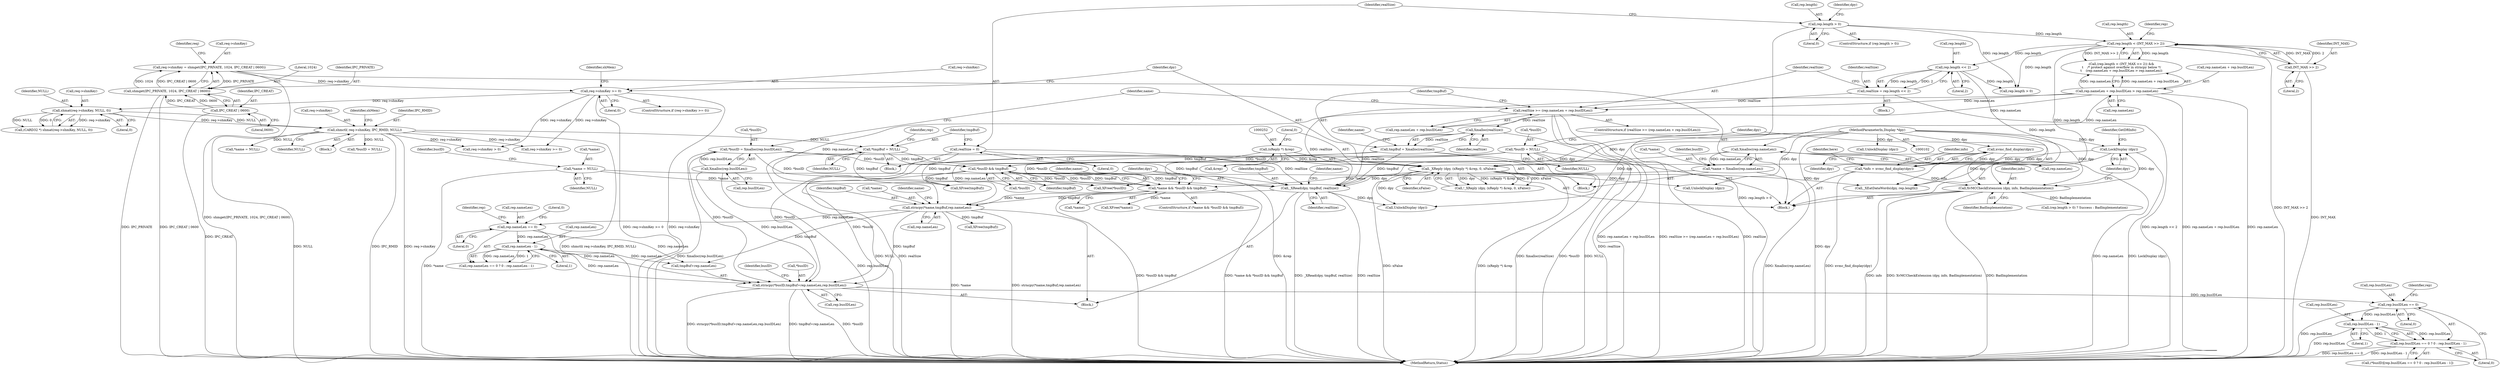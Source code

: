 digraph "0_libXvMC_2cd95e7da8367cccdcdd5c9b160012d1dec5cbdb@API" {
"1000388" [label="(Call,strncpy(*busID,tmpBuf+rep.nameLen,rep.busIDLen))"];
"1000355" [label="(Call,*busID && tmpBuf)"];
"1000137" [label="(Call,*busID = NULL)"];
"1000344" [label="(Call,*busID = Xmalloc(rep.busIDLen))"];
"1000347" [label="(Call,Xmalloc(rep.busIDLen))"];
"1000333" [label="(Call,tmpBuf = Xmalloc(realSize))"];
"1000335" [label="(Call,Xmalloc(realSize))"];
"1000323" [label="(Call,realSize >= (rep.nameLen + rep.busIDLen))"];
"1000315" [label="(Call,realSize = rep.length << 2)"];
"1000317" [label="(Call,rep.length << 2)"];
"1000296" [label="(Call,rep.length < (INT_MAX >> 2))"];
"1000280" [label="(Call,rep.length > 0)"];
"1000300" [label="(Call,INT_MAX >> 2)"];
"1000303" [label="(Call,rep.nameLen + rep.busIDLen > rep.nameLen)"];
"1000291" [label="(Call,*tmpBuf = NULL)"];
"1000190" [label="(Call,shmctl( req->shmKey, IPC_RMID, NULL))"];
"1000184" [label="(Call,shmat(req->shmKey, NULL, 0))"];
"1000174" [label="(Call,req->shmKey >= 0)"];
"1000163" [label="(Call,req->shmKey = shmget(IPC_PRIVATE, 1024, IPC_CREAT | 0600))"];
"1000167" [label="(Call,shmget(IPC_PRIVATE, 1024, IPC_CREAT | 0600))"];
"1000170" [label="(Call,IPC_CREAT | 0600)"];
"1000364" [label="(Call,strncpy(*name,tmpBuf,rep.nameLen))"];
"1000352" [label="(Call,*name && *busID && tmpBuf)"];
"1000133" [label="(Call,*name = NULL)"];
"1000337" [label="(Call,*name = Xmalloc(rep.nameLen))"];
"1000340" [label="(Call,Xmalloc(rep.nameLen))"];
"1000360" [label="(Call,_XRead(dpy, tmpBuf, realSize))"];
"1000249" [label="(Call,_XReply (dpy, (xReply *) &rep, 0, xFalse))"];
"1000145" [label="(Call,LockDisplay (dpy))"];
"1000141" [label="(Call,XvMCCheckExtension (dpy, info, BadImplementation))"];
"1000115" [label="(Call,xvmc_find_display(dpy))"];
"1000103" [label="(MethodParameterIn,Display *dpy)"];
"1000113" [label="(Call,*info = xvmc_find_display(dpy))"];
"1000251" [label="(Call,(xReply *) &rep)"];
"1000287" [label="(Call,realSize = 0)"];
"1000376" [label="(Call,rep.nameLen == 0)"];
"1000382" [label="(Call,rep.nameLen - 1)"];
"1000404" [label="(Call,rep.busIDLen == 0)"];
"1000410" [label="(Call,rep.busIDLen - 1)"];
"1000403" [label="(Call,rep.busIDLen == 0 ? 0 : rep.busIDLen - 1)"];
"1000423" [label="(Call,*name = NULL)"];
"1000249" [label="(Call,_XReply (dpy, (xReply *) &rep, 0, xFalse))"];
"1000163" [label="(Call,req->shmKey = shmget(IPC_PRIVATE, 1024, IPC_CREAT | 0600))"];
"1000422" [label="(Identifier,name)"];
"1000191" [label="(Call,req->shmKey)"];
"1000116" [label="(Identifier,dpy)"];
"1000384" [label="(Identifier,rep)"];
"1000482" [label="(Call,(rep.length > 0) ? Success : BadImplementation)"];
"1000250" [label="(Identifier,dpy)"];
"1000303" [label="(Call,rep.nameLen + rep.busIDLen > rep.nameLen)"];
"1000448" [label="(Identifier,dpy)"];
"1000280" [label="(Call,rep.length > 0)"];
"1000176" [label="(Identifier,req)"];
"1000360" [label="(Call,_XRead(dpy, tmpBuf, realSize))"];
"1000490" [label="(MethodReturn,Status)"];
"1000179" [label="(Block,)"];
"1000297" [label="(Call,rep.length)"];
"1000125" [label="(Identifier,here)"];
"1000291" [label="(Call,*tmpBuf = NULL)"];
"1000292" [label="(Identifier,tmpBuf)"];
"1000143" [label="(Identifier,info)"];
"1000377" [label="(Call,rep.nameLen)"];
"1000281" [label="(Call,rep.length)"];
"1000345" [label="(Call,*busID)"];
"1000304" [label="(Call,rep.nameLen + rep.busIDLen)"];
"1000391" [label="(Call,tmpBuf+rep.nameLen)"];
"1000134" [label="(Call,*name)"];
"1000396" [label="(Call,rep.busIDLen)"];
"1000410" [label="(Call,rep.busIDLen - 1)"];
"1000366" [label="(Identifier,name)"];
"1000172" [label="(Literal,0600)"];
"1000344" [label="(Call,*busID = Xmalloc(rep.busIDLen))"];
"1000356" [label="(Call,*busID)"];
"1000436" [label="(Call,_XEatDataWords(dpy, rep.length))"];
"1000380" [label="(Literal,0)"];
"1000434" [label="(Call,XFree(tmpBuf))"];
"1000306" [label="(Identifier,rep)"];
"1000361" [label="(Identifier,dpy)"];
"1000293" [label="(Identifier,NULL)"];
"1000185" [label="(Call,req->shmKey)"];
"1000300" [label="(Call,INT_MAX >> 2)"];
"1000382" [label="(Call,rep.nameLen - 1)"];
"1000374" [label="(Identifier,name)"];
"1000430" [label="(Call,*busID = NULL)"];
"1000340" [label="(Call,Xmalloc(rep.nameLen))"];
"1000288" [label="(Identifier,realSize)"];
"1000142" [label="(Identifier,dpy)"];
"1000376" [label="(Call,rep.nameLen == 0)"];
"1000148" [label="(Identifier,GetDRInfo)"];
"1000170" [label="(Call,IPC_CREAT | 0600)"];
"1000339" [label="(Identifier,name)"];
"1000140" [label="(Identifier,NULL)"];
"1000367" [label="(Identifier,tmpBuf)"];
"1000364" [label="(Call,strncpy(*name,tmpBuf,rep.nameLen))"];
"1000167" [label="(Call,shmget(IPC_PRIVATE, 1024, IPC_CREAT | 0600))"];
"1000318" [label="(Call,rep.length)"];
"1000174" [label="(Call,req->shmKey >= 0)"];
"1000412" [label="(Identifier,rep)"];
"1000363" [label="(Identifier,realSize)"];
"1000323" [label="(Call,realSize >= (rep.nameLen + rep.busIDLen))"];
"1000427" [label="(Call,XFree(*busID))"];
"1000164" [label="(Call,req->shmKey)"];
"1000184" [label="(Call,shmat(req->shmKey, NULL, 0))"];
"1000381" [label="(Literal,0)"];
"1000190" [label="(Call,shmctl( req->shmKey, IPC_RMID, NULL))"];
"1000182" [label="(Call,(CARD32 *) shmat(req->shmKey, NULL, 0))"];
"1000359" [label="(Block,)"];
"1000346" [label="(Identifier,busID)"];
"1000141" [label="(Call,XvMCCheckExtension (dpy, info, BadImplementation))"];
"1000411" [label="(Call,rep.busIDLen)"];
"1000284" [label="(Literal,0)"];
"1000375" [label="(Call,rep.nameLen == 0 ? 0 : rep.nameLen - 1)"];
"1000287" [label="(Call,realSize = 0)"];
"1000362" [label="(Identifier,tmpBuf)"];
"1000139" [label="(Identifier,busID)"];
"1000332" [label="(Block,)"];
"1000298" [label="(Identifier,rep)"];
"1000483" [label="(Call,rep.length > 0)"];
"1000333" [label="(Call,tmpBuf = Xmalloc(realSize))"];
"1000251" [label="(Call,(xReply *) &rep)"];
"1000354" [label="(Identifier,name)"];
"1000324" [label="(Identifier,realSize)"];
"1000403" [label="(Call,rep.busIDLen == 0 ? 0 : rep.busIDLen - 1)"];
"1000138" [label="(Call,*busID)"];
"1000103" [label="(MethodParameterIn,Display *dpy)"];
"1000295" [label="(Call,(rep.length < (INT_MAX >> 2)) &&\n\t    /* protect against overflow in strncpy below */\n\t    (rep.nameLen + rep.busIDLen > rep.nameLen))"];
"1000352" [label="(Call,*name && *busID && tmpBuf)"];
"1000302" [label="(Literal,2)"];
"1000111" [label="(Block,)"];
"1000311" [label="(Call,rep.nameLen)"];
"1000115" [label="(Call,xvmc_find_display(dpy))"];
"1000315" [label="(Call,realSize = rep.length << 2)"];
"1000279" [label="(ControlStructure,if (rep.length > 0))"];
"1000317" [label="(Call,rep.length << 2)"];
"1000169" [label="(Literal,1024)"];
"1000189" [label="(Literal,0)"];
"1000136" [label="(Identifier,NULL)"];
"1000256" [label="(Identifier,xFalse)"];
"1000296" [label="(Call,rep.length < (INT_MAX >> 2))"];
"1000168" [label="(Identifier,IPC_PRIVATE)"];
"1000358" [label="(Identifier,tmpBuf)"];
"1000188" [label="(Identifier,NULL)"];
"1000181" [label="(Identifier,shMem)"];
"1000314" [label="(Block,)"];
"1000338" [label="(Call,*name)"];
"1000348" [label="(Call,rep.busIDLen)"];
"1000322" [label="(ControlStructure,if (realSize >= (rep.nameLen + rep.busIDLen)))"];
"1000472" [label="(Call,req->shmKey > 0)"];
"1000195" [label="(Identifier,NULL)"];
"1000325" [label="(Call,rep.nameLen + rep.busIDLen)"];
"1000409" [label="(Literal,0)"];
"1000253" [label="(Call,&rep)"];
"1000144" [label="(Identifier,BadImplementation)"];
"1000137" [label="(Call,*busID = NULL)"];
"1000351" [label="(ControlStructure,if (*name && *busID && tmpBuf))"];
"1000388" [label="(Call,strncpy(*busID,tmpBuf+rep.nameLen,rep.busIDLen))"];
"1000248" [label="(Call,!_XReply (dpy, (xReply *) &rep, 0, xFalse))"];
"1000197" [label="(Identifier,shMem)"];
"1000146" [label="(Identifier,dpy)"];
"1000386" [label="(Literal,1)"];
"1000175" [label="(Call,req->shmKey)"];
"1000365" [label="(Call,*name)"];
"1000194" [label="(Identifier,IPC_RMID)"];
"1000416" [label="(Call,XFree(tmpBuf))"];
"1000447" [label="(Call,UnlockDisplay (dpy))"];
"1000402" [label="(Identifier,busID)"];
"1000334" [label="(Identifier,tmpBuf)"];
"1000383" [label="(Call,rep.nameLen)"];
"1000262" [label="(Call,req->shmKey >= 0)"];
"1000258" [label="(Call,UnlockDisplay (dpy))"];
"1000133" [label="(Call,*name = NULL)"];
"1000389" [label="(Call,*busID)"];
"1000289" [label="(Literal,0)"];
"1000404" [label="(Call,rep.busIDLen == 0)"];
"1000178" [label="(Literal,0)"];
"1000341" [label="(Call,rep.nameLen)"];
"1000113" [label="(Call,*info = xvmc_find_display(dpy))"];
"1000173" [label="(ControlStructure,if (req->shmKey >= 0))"];
"1000301" [label="(Identifier,INT_MAX)"];
"1000114" [label="(Identifier,info)"];
"1000347" [label="(Call,Xmalloc(rep.busIDLen))"];
"1000335" [label="(Call,Xmalloc(realSize))"];
"1000337" [label="(Call,*name = Xmalloc(rep.nameLen))"];
"1000355" [label="(Call,*busID && tmpBuf)"];
"1000145" [label="(Call,LockDisplay (dpy))"];
"1000408" [label="(Literal,0)"];
"1000400" [label="(Call,(*busID)[rep.busIDLen == 0 ? 0 : rep.busIDLen - 1])"];
"1000316" [label="(Identifier,realSize)"];
"1000321" [label="(Literal,2)"];
"1000285" [label="(Block,)"];
"1000414" [label="(Literal,1)"];
"1000336" [label="(Identifier,realSize)"];
"1000353" [label="(Call,*name)"];
"1000171" [label="(Identifier,IPC_CREAT)"];
"1000420" [label="(Call,XFree(*name))"];
"1000441" [label="(Call,UnlockDisplay (dpy))"];
"1000368" [label="(Call,rep.nameLen)"];
"1000255" [label="(Literal,0)"];
"1000405" [label="(Call,rep.busIDLen)"];
"1000388" -> "1000359"  [label="AST: "];
"1000388" -> "1000396"  [label="CFG: "];
"1000389" -> "1000388"  [label="AST: "];
"1000391" -> "1000388"  [label="AST: "];
"1000396" -> "1000388"  [label="AST: "];
"1000402" -> "1000388"  [label="CFG: "];
"1000388" -> "1000490"  [label="DDG: *busID"];
"1000388" -> "1000490"  [label="DDG: strncpy(*busID,tmpBuf+rep.nameLen,rep.busIDLen)"];
"1000388" -> "1000490"  [label="DDG: tmpBuf+rep.nameLen"];
"1000355" -> "1000388"  [label="DDG: *busID"];
"1000137" -> "1000388"  [label="DDG: *busID"];
"1000344" -> "1000388"  [label="DDG: *busID"];
"1000364" -> "1000388"  [label="DDG: tmpBuf"];
"1000376" -> "1000388"  [label="DDG: rep.nameLen"];
"1000382" -> "1000388"  [label="DDG: rep.nameLen"];
"1000347" -> "1000388"  [label="DDG: rep.busIDLen"];
"1000388" -> "1000404"  [label="DDG: rep.busIDLen"];
"1000355" -> "1000352"  [label="AST: "];
"1000355" -> "1000356"  [label="CFG: "];
"1000355" -> "1000358"  [label="CFG: "];
"1000356" -> "1000355"  [label="AST: "];
"1000358" -> "1000355"  [label="AST: "];
"1000352" -> "1000355"  [label="CFG: "];
"1000355" -> "1000352"  [label="DDG: *busID"];
"1000355" -> "1000352"  [label="DDG: tmpBuf"];
"1000137" -> "1000355"  [label="DDG: *busID"];
"1000344" -> "1000355"  [label="DDG: *busID"];
"1000333" -> "1000355"  [label="DDG: tmpBuf"];
"1000291" -> "1000355"  [label="DDG: tmpBuf"];
"1000355" -> "1000360"  [label="DDG: tmpBuf"];
"1000355" -> "1000427"  [label="DDG: *busID"];
"1000355" -> "1000434"  [label="DDG: tmpBuf"];
"1000137" -> "1000111"  [label="AST: "];
"1000137" -> "1000140"  [label="CFG: "];
"1000138" -> "1000137"  [label="AST: "];
"1000140" -> "1000137"  [label="AST: "];
"1000142" -> "1000137"  [label="CFG: "];
"1000137" -> "1000490"  [label="DDG: NULL"];
"1000137" -> "1000490"  [label="DDG: *busID"];
"1000137" -> "1000427"  [label="DDG: *busID"];
"1000344" -> "1000332"  [label="AST: "];
"1000344" -> "1000347"  [label="CFG: "];
"1000345" -> "1000344"  [label="AST: "];
"1000347" -> "1000344"  [label="AST: "];
"1000354" -> "1000344"  [label="CFG: "];
"1000344" -> "1000490"  [label="DDG: Xmalloc(rep.busIDLen)"];
"1000347" -> "1000344"  [label="DDG: rep.busIDLen"];
"1000344" -> "1000427"  [label="DDG: *busID"];
"1000347" -> "1000348"  [label="CFG: "];
"1000348" -> "1000347"  [label="AST: "];
"1000347" -> "1000490"  [label="DDG: rep.busIDLen"];
"1000333" -> "1000332"  [label="AST: "];
"1000333" -> "1000335"  [label="CFG: "];
"1000334" -> "1000333"  [label="AST: "];
"1000335" -> "1000333"  [label="AST: "];
"1000339" -> "1000333"  [label="CFG: "];
"1000333" -> "1000490"  [label="DDG: Xmalloc(realSize)"];
"1000335" -> "1000333"  [label="DDG: realSize"];
"1000333" -> "1000360"  [label="DDG: tmpBuf"];
"1000333" -> "1000434"  [label="DDG: tmpBuf"];
"1000335" -> "1000336"  [label="CFG: "];
"1000336" -> "1000335"  [label="AST: "];
"1000335" -> "1000490"  [label="DDG: realSize"];
"1000323" -> "1000335"  [label="DDG: realSize"];
"1000335" -> "1000360"  [label="DDG: realSize"];
"1000323" -> "1000322"  [label="AST: "];
"1000323" -> "1000325"  [label="CFG: "];
"1000324" -> "1000323"  [label="AST: "];
"1000325" -> "1000323"  [label="AST: "];
"1000334" -> "1000323"  [label="CFG: "];
"1000354" -> "1000323"  [label="CFG: "];
"1000323" -> "1000490"  [label="DDG: realSize"];
"1000323" -> "1000490"  [label="DDG: rep.nameLen + rep.busIDLen"];
"1000323" -> "1000490"  [label="DDG: realSize >= (rep.nameLen + rep.busIDLen)"];
"1000315" -> "1000323"  [label="DDG: realSize"];
"1000303" -> "1000323"  [label="DDG: rep.nameLen"];
"1000323" -> "1000360"  [label="DDG: realSize"];
"1000315" -> "1000314"  [label="AST: "];
"1000315" -> "1000317"  [label="CFG: "];
"1000316" -> "1000315"  [label="AST: "];
"1000317" -> "1000315"  [label="AST: "];
"1000324" -> "1000315"  [label="CFG: "];
"1000315" -> "1000490"  [label="DDG: rep.length << 2"];
"1000317" -> "1000315"  [label="DDG: rep.length"];
"1000317" -> "1000315"  [label="DDG: 2"];
"1000317" -> "1000321"  [label="CFG: "];
"1000318" -> "1000317"  [label="AST: "];
"1000321" -> "1000317"  [label="AST: "];
"1000296" -> "1000317"  [label="DDG: rep.length"];
"1000317" -> "1000436"  [label="DDG: rep.length"];
"1000317" -> "1000483"  [label="DDG: rep.length"];
"1000296" -> "1000295"  [label="AST: "];
"1000296" -> "1000300"  [label="CFG: "];
"1000297" -> "1000296"  [label="AST: "];
"1000300" -> "1000296"  [label="AST: "];
"1000306" -> "1000296"  [label="CFG: "];
"1000295" -> "1000296"  [label="CFG: "];
"1000296" -> "1000490"  [label="DDG: INT_MAX >> 2"];
"1000296" -> "1000295"  [label="DDG: rep.length"];
"1000296" -> "1000295"  [label="DDG: INT_MAX >> 2"];
"1000280" -> "1000296"  [label="DDG: rep.length"];
"1000300" -> "1000296"  [label="DDG: INT_MAX"];
"1000300" -> "1000296"  [label="DDG: 2"];
"1000296" -> "1000436"  [label="DDG: rep.length"];
"1000296" -> "1000483"  [label="DDG: rep.length"];
"1000280" -> "1000279"  [label="AST: "];
"1000280" -> "1000284"  [label="CFG: "];
"1000281" -> "1000280"  [label="AST: "];
"1000284" -> "1000280"  [label="AST: "];
"1000288" -> "1000280"  [label="CFG: "];
"1000448" -> "1000280"  [label="CFG: "];
"1000280" -> "1000490"  [label="DDG: rep.length > 0"];
"1000280" -> "1000483"  [label="DDG: rep.length"];
"1000300" -> "1000302"  [label="CFG: "];
"1000301" -> "1000300"  [label="AST: "];
"1000302" -> "1000300"  [label="AST: "];
"1000300" -> "1000490"  [label="DDG: INT_MAX"];
"1000303" -> "1000295"  [label="AST: "];
"1000303" -> "1000311"  [label="CFG: "];
"1000304" -> "1000303"  [label="AST: "];
"1000311" -> "1000303"  [label="AST: "];
"1000295" -> "1000303"  [label="CFG: "];
"1000303" -> "1000490"  [label="DDG: rep.nameLen + rep.busIDLen"];
"1000303" -> "1000490"  [label="DDG: rep.nameLen"];
"1000303" -> "1000295"  [label="DDG: rep.nameLen + rep.busIDLen"];
"1000303" -> "1000295"  [label="DDG: rep.nameLen"];
"1000303" -> "1000325"  [label="DDG: rep.nameLen"];
"1000303" -> "1000340"  [label="DDG: rep.nameLen"];
"1000303" -> "1000364"  [label="DDG: rep.nameLen"];
"1000291" -> "1000285"  [label="AST: "];
"1000291" -> "1000293"  [label="CFG: "];
"1000292" -> "1000291"  [label="AST: "];
"1000293" -> "1000291"  [label="AST: "];
"1000298" -> "1000291"  [label="CFG: "];
"1000291" -> "1000490"  [label="DDG: NULL"];
"1000190" -> "1000291"  [label="DDG: NULL"];
"1000291" -> "1000360"  [label="DDG: tmpBuf"];
"1000291" -> "1000434"  [label="DDG: tmpBuf"];
"1000190" -> "1000179"  [label="AST: "];
"1000190" -> "1000195"  [label="CFG: "];
"1000191" -> "1000190"  [label="AST: "];
"1000194" -> "1000190"  [label="AST: "];
"1000195" -> "1000190"  [label="AST: "];
"1000197" -> "1000190"  [label="CFG: "];
"1000190" -> "1000490"  [label="DDG: IPC_RMID"];
"1000190" -> "1000490"  [label="DDG: shmctl( req->shmKey, IPC_RMID, NULL)"];
"1000190" -> "1000490"  [label="DDG: NULL"];
"1000190" -> "1000490"  [label="DDG: req->shmKey"];
"1000184" -> "1000190"  [label="DDG: req->shmKey"];
"1000184" -> "1000190"  [label="DDG: NULL"];
"1000190" -> "1000262"  [label="DDG: req->shmKey"];
"1000190" -> "1000423"  [label="DDG: NULL"];
"1000190" -> "1000430"  [label="DDG: NULL"];
"1000190" -> "1000472"  [label="DDG: req->shmKey"];
"1000184" -> "1000182"  [label="AST: "];
"1000184" -> "1000189"  [label="CFG: "];
"1000185" -> "1000184"  [label="AST: "];
"1000188" -> "1000184"  [label="AST: "];
"1000189" -> "1000184"  [label="AST: "];
"1000182" -> "1000184"  [label="CFG: "];
"1000184" -> "1000182"  [label="DDG: req->shmKey"];
"1000184" -> "1000182"  [label="DDG: NULL"];
"1000184" -> "1000182"  [label="DDG: 0"];
"1000174" -> "1000184"  [label="DDG: req->shmKey"];
"1000174" -> "1000173"  [label="AST: "];
"1000174" -> "1000178"  [label="CFG: "];
"1000175" -> "1000174"  [label="AST: "];
"1000178" -> "1000174"  [label="AST: "];
"1000181" -> "1000174"  [label="CFG: "];
"1000250" -> "1000174"  [label="CFG: "];
"1000174" -> "1000490"  [label="DDG: req->shmKey >= 0"];
"1000174" -> "1000490"  [label="DDG: req->shmKey"];
"1000163" -> "1000174"  [label="DDG: req->shmKey"];
"1000174" -> "1000262"  [label="DDG: req->shmKey"];
"1000174" -> "1000472"  [label="DDG: req->shmKey"];
"1000163" -> "1000111"  [label="AST: "];
"1000163" -> "1000167"  [label="CFG: "];
"1000164" -> "1000163"  [label="AST: "];
"1000167" -> "1000163"  [label="AST: "];
"1000176" -> "1000163"  [label="CFG: "];
"1000163" -> "1000490"  [label="DDG: shmget(IPC_PRIVATE, 1024, IPC_CREAT | 0600)"];
"1000167" -> "1000163"  [label="DDG: IPC_PRIVATE"];
"1000167" -> "1000163"  [label="DDG: 1024"];
"1000167" -> "1000163"  [label="DDG: IPC_CREAT | 0600"];
"1000167" -> "1000170"  [label="CFG: "];
"1000168" -> "1000167"  [label="AST: "];
"1000169" -> "1000167"  [label="AST: "];
"1000170" -> "1000167"  [label="AST: "];
"1000167" -> "1000490"  [label="DDG: IPC_PRIVATE"];
"1000167" -> "1000490"  [label="DDG: IPC_CREAT | 0600"];
"1000170" -> "1000167"  [label="DDG: IPC_CREAT"];
"1000170" -> "1000167"  [label="DDG: 0600"];
"1000170" -> "1000172"  [label="CFG: "];
"1000171" -> "1000170"  [label="AST: "];
"1000172" -> "1000170"  [label="AST: "];
"1000170" -> "1000490"  [label="DDG: IPC_CREAT"];
"1000364" -> "1000359"  [label="AST: "];
"1000364" -> "1000368"  [label="CFG: "];
"1000365" -> "1000364"  [label="AST: "];
"1000367" -> "1000364"  [label="AST: "];
"1000368" -> "1000364"  [label="AST: "];
"1000374" -> "1000364"  [label="CFG: "];
"1000364" -> "1000490"  [label="DDG: *name"];
"1000364" -> "1000490"  [label="DDG: strncpy(*name,tmpBuf,rep.nameLen)"];
"1000352" -> "1000364"  [label="DDG: *name"];
"1000360" -> "1000364"  [label="DDG: tmpBuf"];
"1000340" -> "1000364"  [label="DDG: rep.nameLen"];
"1000364" -> "1000376"  [label="DDG: rep.nameLen"];
"1000364" -> "1000391"  [label="DDG: tmpBuf"];
"1000364" -> "1000416"  [label="DDG: tmpBuf"];
"1000352" -> "1000351"  [label="AST: "];
"1000352" -> "1000353"  [label="CFG: "];
"1000353" -> "1000352"  [label="AST: "];
"1000361" -> "1000352"  [label="CFG: "];
"1000422" -> "1000352"  [label="CFG: "];
"1000352" -> "1000490"  [label="DDG: *name && *busID && tmpBuf"];
"1000352" -> "1000490"  [label="DDG: *busID && tmpBuf"];
"1000133" -> "1000352"  [label="DDG: *name"];
"1000337" -> "1000352"  [label="DDG: *name"];
"1000352" -> "1000420"  [label="DDG: *name"];
"1000133" -> "1000111"  [label="AST: "];
"1000133" -> "1000136"  [label="CFG: "];
"1000134" -> "1000133"  [label="AST: "];
"1000136" -> "1000133"  [label="AST: "];
"1000139" -> "1000133"  [label="CFG: "];
"1000133" -> "1000490"  [label="DDG: *name"];
"1000337" -> "1000332"  [label="AST: "];
"1000337" -> "1000340"  [label="CFG: "];
"1000338" -> "1000337"  [label="AST: "];
"1000340" -> "1000337"  [label="AST: "];
"1000346" -> "1000337"  [label="CFG: "];
"1000337" -> "1000490"  [label="DDG: Xmalloc(rep.nameLen)"];
"1000340" -> "1000337"  [label="DDG: rep.nameLen"];
"1000340" -> "1000341"  [label="CFG: "];
"1000341" -> "1000340"  [label="AST: "];
"1000340" -> "1000490"  [label="DDG: rep.nameLen"];
"1000360" -> "1000359"  [label="AST: "];
"1000360" -> "1000363"  [label="CFG: "];
"1000361" -> "1000360"  [label="AST: "];
"1000362" -> "1000360"  [label="AST: "];
"1000363" -> "1000360"  [label="AST: "];
"1000366" -> "1000360"  [label="CFG: "];
"1000360" -> "1000490"  [label="DDG: _XRead(dpy, tmpBuf, realSize)"];
"1000360" -> "1000490"  [label="DDG: realSize"];
"1000249" -> "1000360"  [label="DDG: dpy"];
"1000103" -> "1000360"  [label="DDG: dpy"];
"1000287" -> "1000360"  [label="DDG: realSize"];
"1000360" -> "1000447"  [label="DDG: dpy"];
"1000249" -> "1000248"  [label="AST: "];
"1000249" -> "1000256"  [label="CFG: "];
"1000250" -> "1000249"  [label="AST: "];
"1000251" -> "1000249"  [label="AST: "];
"1000255" -> "1000249"  [label="AST: "];
"1000256" -> "1000249"  [label="AST: "];
"1000248" -> "1000249"  [label="CFG: "];
"1000249" -> "1000490"  [label="DDG: (xReply *) &rep"];
"1000249" -> "1000490"  [label="DDG: xFalse"];
"1000249" -> "1000248"  [label="DDG: dpy"];
"1000249" -> "1000248"  [label="DDG: (xReply *) &rep"];
"1000249" -> "1000248"  [label="DDG: 0"];
"1000249" -> "1000248"  [label="DDG: xFalse"];
"1000145" -> "1000249"  [label="DDG: dpy"];
"1000103" -> "1000249"  [label="DDG: dpy"];
"1000251" -> "1000249"  [label="DDG: &rep"];
"1000249" -> "1000258"  [label="DDG: dpy"];
"1000249" -> "1000436"  [label="DDG: dpy"];
"1000249" -> "1000447"  [label="DDG: dpy"];
"1000145" -> "1000111"  [label="AST: "];
"1000145" -> "1000146"  [label="CFG: "];
"1000146" -> "1000145"  [label="AST: "];
"1000148" -> "1000145"  [label="CFG: "];
"1000145" -> "1000490"  [label="DDG: LockDisplay (dpy)"];
"1000141" -> "1000145"  [label="DDG: dpy"];
"1000103" -> "1000145"  [label="DDG: dpy"];
"1000141" -> "1000111"  [label="AST: "];
"1000141" -> "1000144"  [label="CFG: "];
"1000142" -> "1000141"  [label="AST: "];
"1000143" -> "1000141"  [label="AST: "];
"1000144" -> "1000141"  [label="AST: "];
"1000146" -> "1000141"  [label="CFG: "];
"1000141" -> "1000490"  [label="DDG: XvMCCheckExtension (dpy, info, BadImplementation)"];
"1000141" -> "1000490"  [label="DDG: BadImplementation"];
"1000141" -> "1000490"  [label="DDG: info"];
"1000115" -> "1000141"  [label="DDG: dpy"];
"1000103" -> "1000141"  [label="DDG: dpy"];
"1000113" -> "1000141"  [label="DDG: info"];
"1000141" -> "1000482"  [label="DDG: BadImplementation"];
"1000115" -> "1000113"  [label="AST: "];
"1000115" -> "1000116"  [label="CFG: "];
"1000116" -> "1000115"  [label="AST: "];
"1000113" -> "1000115"  [label="CFG: "];
"1000115" -> "1000113"  [label="DDG: dpy"];
"1000103" -> "1000115"  [label="DDG: dpy"];
"1000103" -> "1000102"  [label="AST: "];
"1000103" -> "1000490"  [label="DDG: dpy"];
"1000103" -> "1000258"  [label="DDG: dpy"];
"1000103" -> "1000436"  [label="DDG: dpy"];
"1000103" -> "1000441"  [label="DDG: dpy"];
"1000103" -> "1000447"  [label="DDG: dpy"];
"1000113" -> "1000111"  [label="AST: "];
"1000114" -> "1000113"  [label="AST: "];
"1000125" -> "1000113"  [label="CFG: "];
"1000113" -> "1000490"  [label="DDG: xvmc_find_display(dpy)"];
"1000251" -> "1000253"  [label="CFG: "];
"1000252" -> "1000251"  [label="AST: "];
"1000253" -> "1000251"  [label="AST: "];
"1000255" -> "1000251"  [label="CFG: "];
"1000251" -> "1000490"  [label="DDG: &rep"];
"1000287" -> "1000285"  [label="AST: "];
"1000287" -> "1000289"  [label="CFG: "];
"1000288" -> "1000287"  [label="AST: "];
"1000289" -> "1000287"  [label="AST: "];
"1000292" -> "1000287"  [label="CFG: "];
"1000287" -> "1000490"  [label="DDG: realSize"];
"1000376" -> "1000375"  [label="AST: "];
"1000376" -> "1000380"  [label="CFG: "];
"1000377" -> "1000376"  [label="AST: "];
"1000380" -> "1000376"  [label="AST: "];
"1000381" -> "1000376"  [label="CFG: "];
"1000384" -> "1000376"  [label="CFG: "];
"1000376" -> "1000382"  [label="DDG: rep.nameLen"];
"1000376" -> "1000391"  [label="DDG: rep.nameLen"];
"1000382" -> "1000375"  [label="AST: "];
"1000382" -> "1000386"  [label="CFG: "];
"1000383" -> "1000382"  [label="AST: "];
"1000386" -> "1000382"  [label="AST: "];
"1000375" -> "1000382"  [label="CFG: "];
"1000382" -> "1000375"  [label="DDG: rep.nameLen"];
"1000382" -> "1000375"  [label="DDG: 1"];
"1000382" -> "1000391"  [label="DDG: rep.nameLen"];
"1000404" -> "1000403"  [label="AST: "];
"1000404" -> "1000408"  [label="CFG: "];
"1000405" -> "1000404"  [label="AST: "];
"1000408" -> "1000404"  [label="AST: "];
"1000409" -> "1000404"  [label="CFG: "];
"1000412" -> "1000404"  [label="CFG: "];
"1000404" -> "1000490"  [label="DDG: rep.busIDLen"];
"1000404" -> "1000410"  [label="DDG: rep.busIDLen"];
"1000410" -> "1000403"  [label="AST: "];
"1000410" -> "1000414"  [label="CFG: "];
"1000411" -> "1000410"  [label="AST: "];
"1000414" -> "1000410"  [label="AST: "];
"1000403" -> "1000410"  [label="CFG: "];
"1000410" -> "1000490"  [label="DDG: rep.busIDLen"];
"1000410" -> "1000403"  [label="DDG: rep.busIDLen"];
"1000410" -> "1000403"  [label="DDG: 1"];
"1000403" -> "1000400"  [label="AST: "];
"1000403" -> "1000409"  [label="CFG: "];
"1000409" -> "1000403"  [label="AST: "];
"1000400" -> "1000403"  [label="CFG: "];
"1000403" -> "1000490"  [label="DDG: rep.busIDLen == 0"];
"1000403" -> "1000490"  [label="DDG: rep.busIDLen - 1"];
}

